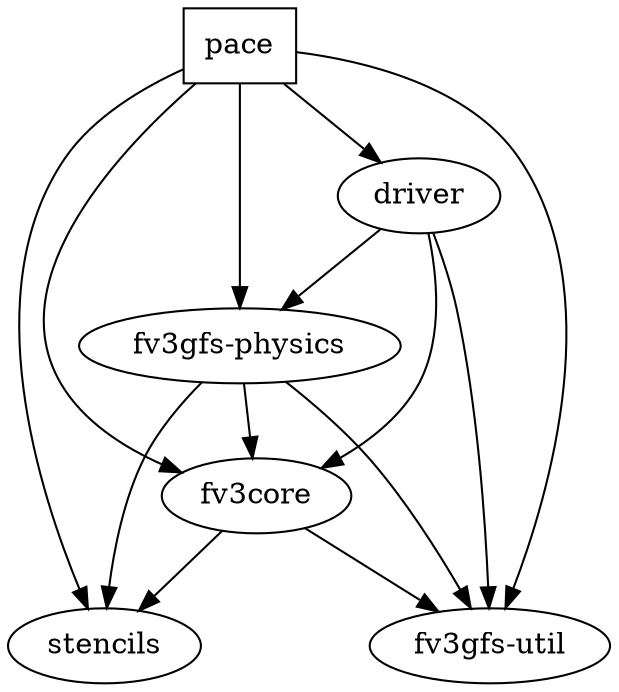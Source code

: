 # this dotfile is used as a reference source for project dependencies
# each folder entry must have a "label" equal to its directory name
#
# If you update this file, please re-generate the svg with `make dependencies.svg`
# and commit it to the repository

digraph {
  pace [shape=box]
  fv3core [shape=oval, label="fv3core"]
  driver [shape=oval, label="driver"]
  physics [shape=oval, label="fv3gfs-physics"]
  stencils [shape=oval, label="stencils"]
  util [shape=oval, label="fv3gfs-util"]


  pace -> fv3core
  pace -> physics
  pace -> util
  pace -> driver
  pace -> stencils
  driver -> fv3core
  driver -> physics
  driver -> util
  fv3core -> util
  fv3core -> stencils
  physics -> util
  physics -> fv3core
  physics -> stencils

}
